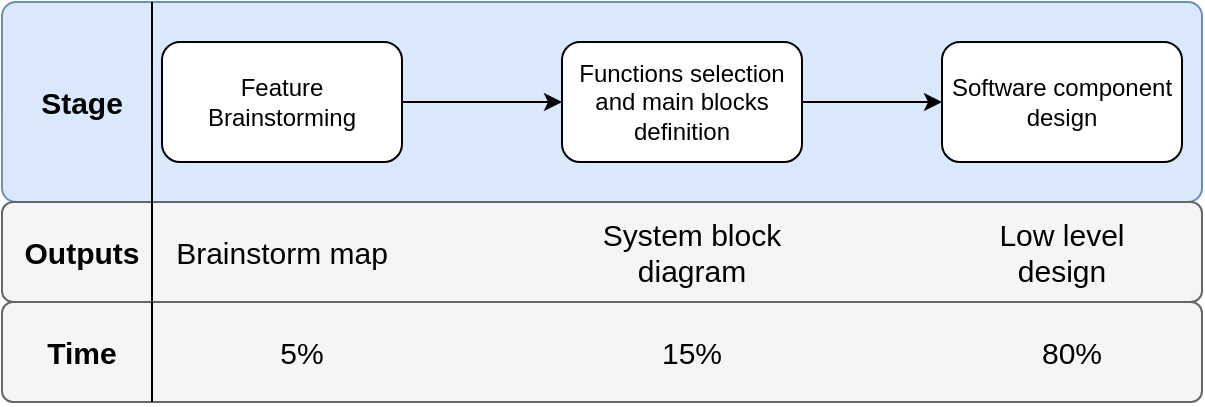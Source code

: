 <mxfile version="10.6.3" type="device"><diagram id="hrFTbfsHsIdqJDAToYNy" name="Page-1"><mxGraphModel dx="754" dy="669" grid="1" gridSize="10" guides="1" tooltips="1" connect="1" arrows="1" fold="1" page="1" pageScale="1" pageWidth="827" pageHeight="1169" math="0" shadow="0"><root><mxCell id="0"/><mxCell id="1" parent="0"/><mxCell id="y_NKRZPiw8WykmCMmfjr-11" value="" style="rounded=1;whiteSpace=wrap;html=1;fontSize=15;arcSize=7;fillColor=#dae8fc;strokeColor=#6c8ebf;" vertex="1" parent="1"><mxGeometry x="80" y="330" width="600" height="100" as="geometry"/></mxCell><mxCell id="y_NKRZPiw8WykmCMmfjr-12" value="" style="rounded=1;whiteSpace=wrap;html=1;fontSize=15;arcSize=11;fillColor=#f5f5f5;strokeColor=#666666;fontColor=#333333;" vertex="1" parent="1"><mxGeometry x="80" y="430" width="600" height="50" as="geometry"/></mxCell><mxCell id="y_NKRZPiw8WykmCMmfjr-3" value="" style="edgeStyle=orthogonalEdgeStyle;rounded=0;orthogonalLoop=1;jettySize=auto;html=1;" edge="1" parent="1" source="y_NKRZPiw8WykmCMmfjr-1" target="y_NKRZPiw8WykmCMmfjr-2"><mxGeometry relative="1" as="geometry"/></mxCell><mxCell id="y_NKRZPiw8WykmCMmfjr-1" value="Feature Brainstorming" style="rounded=1;whiteSpace=wrap;html=1;" vertex="1" parent="1"><mxGeometry x="160" y="350" width="120" height="60" as="geometry"/></mxCell><mxCell id="y_NKRZPiw8WykmCMmfjr-5" value="" style="edgeStyle=orthogonalEdgeStyle;rounded=0;orthogonalLoop=1;jettySize=auto;html=1;" edge="1" parent="1" source="y_NKRZPiw8WykmCMmfjr-2" target="y_NKRZPiw8WykmCMmfjr-4"><mxGeometry relative="1" as="geometry"/></mxCell><mxCell id="y_NKRZPiw8WykmCMmfjr-2" value="Functions selection and main blocks definition" style="rounded=1;whiteSpace=wrap;html=1;" vertex="1" parent="1"><mxGeometry x="360" y="350" width="120" height="60" as="geometry"/></mxCell><mxCell id="y_NKRZPiw8WykmCMmfjr-4" value="Software component design" style="rounded=1;whiteSpace=wrap;html=1;" vertex="1" parent="1"><mxGeometry x="550" y="350" width="120" height="60" as="geometry"/></mxCell><mxCell id="y_NKRZPiw8WykmCMmfjr-6" value="Outputs" style="text;html=1;strokeColor=none;fillColor=none;align=center;verticalAlign=middle;whiteSpace=wrap;rounded=0;fontStyle=1;fontSize=15;" vertex="1" parent="1"><mxGeometry x="100" y="445" width="40" height="20" as="geometry"/></mxCell><mxCell id="y_NKRZPiw8WykmCMmfjr-7" value="Brainstorm map" style="text;html=1;strokeColor=none;fillColor=none;align=center;verticalAlign=middle;whiteSpace=wrap;rounded=0;fontStyle=0;fontSize=15;" vertex="1" parent="1"><mxGeometry x="165" y="445" width="110" height="20" as="geometry"/></mxCell><mxCell id="y_NKRZPiw8WykmCMmfjr-8" value="System block diagram" style="text;html=1;strokeColor=none;fillColor=none;align=center;verticalAlign=middle;whiteSpace=wrap;rounded=0;fontStyle=0;fontSize=15;" vertex="1" parent="1"><mxGeometry x="370" y="445" width="110" height="20" as="geometry"/></mxCell><mxCell id="y_NKRZPiw8WykmCMmfjr-9" value="Low level design" style="text;html=1;strokeColor=none;fillColor=none;align=center;verticalAlign=middle;whiteSpace=wrap;rounded=0;fontStyle=0;fontSize=15;" vertex="1" parent="1"><mxGeometry x="555" y="445" width="110" height="20" as="geometry"/></mxCell><mxCell id="y_NKRZPiw8WykmCMmfjr-13" value="" style="endArrow=none;html=1;fontSize=15;exitX=0.125;exitY=1.02;exitDx=0;exitDy=0;exitPerimeter=0;" edge="1" parent="1"><mxGeometry width="50" height="50" relative="1" as="geometry"><mxPoint x="155" y="430" as="sourcePoint"/><mxPoint x="155" y="330" as="targetPoint"/></mxGeometry></mxCell><mxCell id="y_NKRZPiw8WykmCMmfjr-15" value="Stage" style="text;html=1;strokeColor=none;fillColor=none;align=center;verticalAlign=middle;whiteSpace=wrap;rounded=0;fontStyle=1;fontSize=15;" vertex="1" parent="1"><mxGeometry x="100" y="370" width="40" height="20" as="geometry"/></mxCell><mxCell id="y_NKRZPiw8WykmCMmfjr-16" value="" style="endArrow=none;html=1;fontSize=15;" edge="1" parent="1"><mxGeometry width="50" height="50" relative="1" as="geometry"><mxPoint x="155" y="480" as="sourcePoint"/><mxPoint x="155" y="430" as="targetPoint"/></mxGeometry></mxCell><mxCell id="y_NKRZPiw8WykmCMmfjr-17" value="" style="rounded=1;whiteSpace=wrap;html=1;fontSize=15;arcSize=11;fillColor=#f5f5f5;strokeColor=#666666;fontColor=#333333;" vertex="1" parent="1"><mxGeometry x="80" y="480" width="600" height="50" as="geometry"/></mxCell><mxCell id="y_NKRZPiw8WykmCMmfjr-18" value="Time" style="text;html=1;strokeColor=none;fillColor=none;align=center;verticalAlign=middle;whiteSpace=wrap;rounded=0;fontStyle=1;fontSize=15;" vertex="1" parent="1"><mxGeometry x="100" y="495" width="40" height="20" as="geometry"/></mxCell><mxCell id="y_NKRZPiw8WykmCMmfjr-19" value="" style="endArrow=none;html=1;fontSize=15;" edge="1" parent="1"><mxGeometry width="50" height="50" relative="1" as="geometry"><mxPoint x="155" y="530" as="sourcePoint"/><mxPoint x="155" y="480" as="targetPoint"/></mxGeometry></mxCell><mxCell id="y_NKRZPiw8WykmCMmfjr-20" value="5%" style="text;html=1;strokeColor=none;fillColor=none;align=center;verticalAlign=middle;whiteSpace=wrap;rounded=0;fontStyle=0;fontSize=15;" vertex="1" parent="1"><mxGeometry x="175" y="495" width="110" height="20" as="geometry"/></mxCell><mxCell id="y_NKRZPiw8WykmCMmfjr-21" value="15%&lt;br&gt;" style="text;html=1;strokeColor=none;fillColor=none;align=center;verticalAlign=middle;whiteSpace=wrap;rounded=0;fontStyle=0;fontSize=15;" vertex="1" parent="1"><mxGeometry x="370" y="495" width="110" height="20" as="geometry"/></mxCell><mxCell id="y_NKRZPiw8WykmCMmfjr-22" value="80%" style="text;html=1;strokeColor=none;fillColor=none;align=center;verticalAlign=middle;whiteSpace=wrap;rounded=0;fontStyle=0;fontSize=15;" vertex="1" parent="1"><mxGeometry x="560" y="495" width="110" height="20" as="geometry"/></mxCell></root></mxGraphModel></diagram></mxfile>